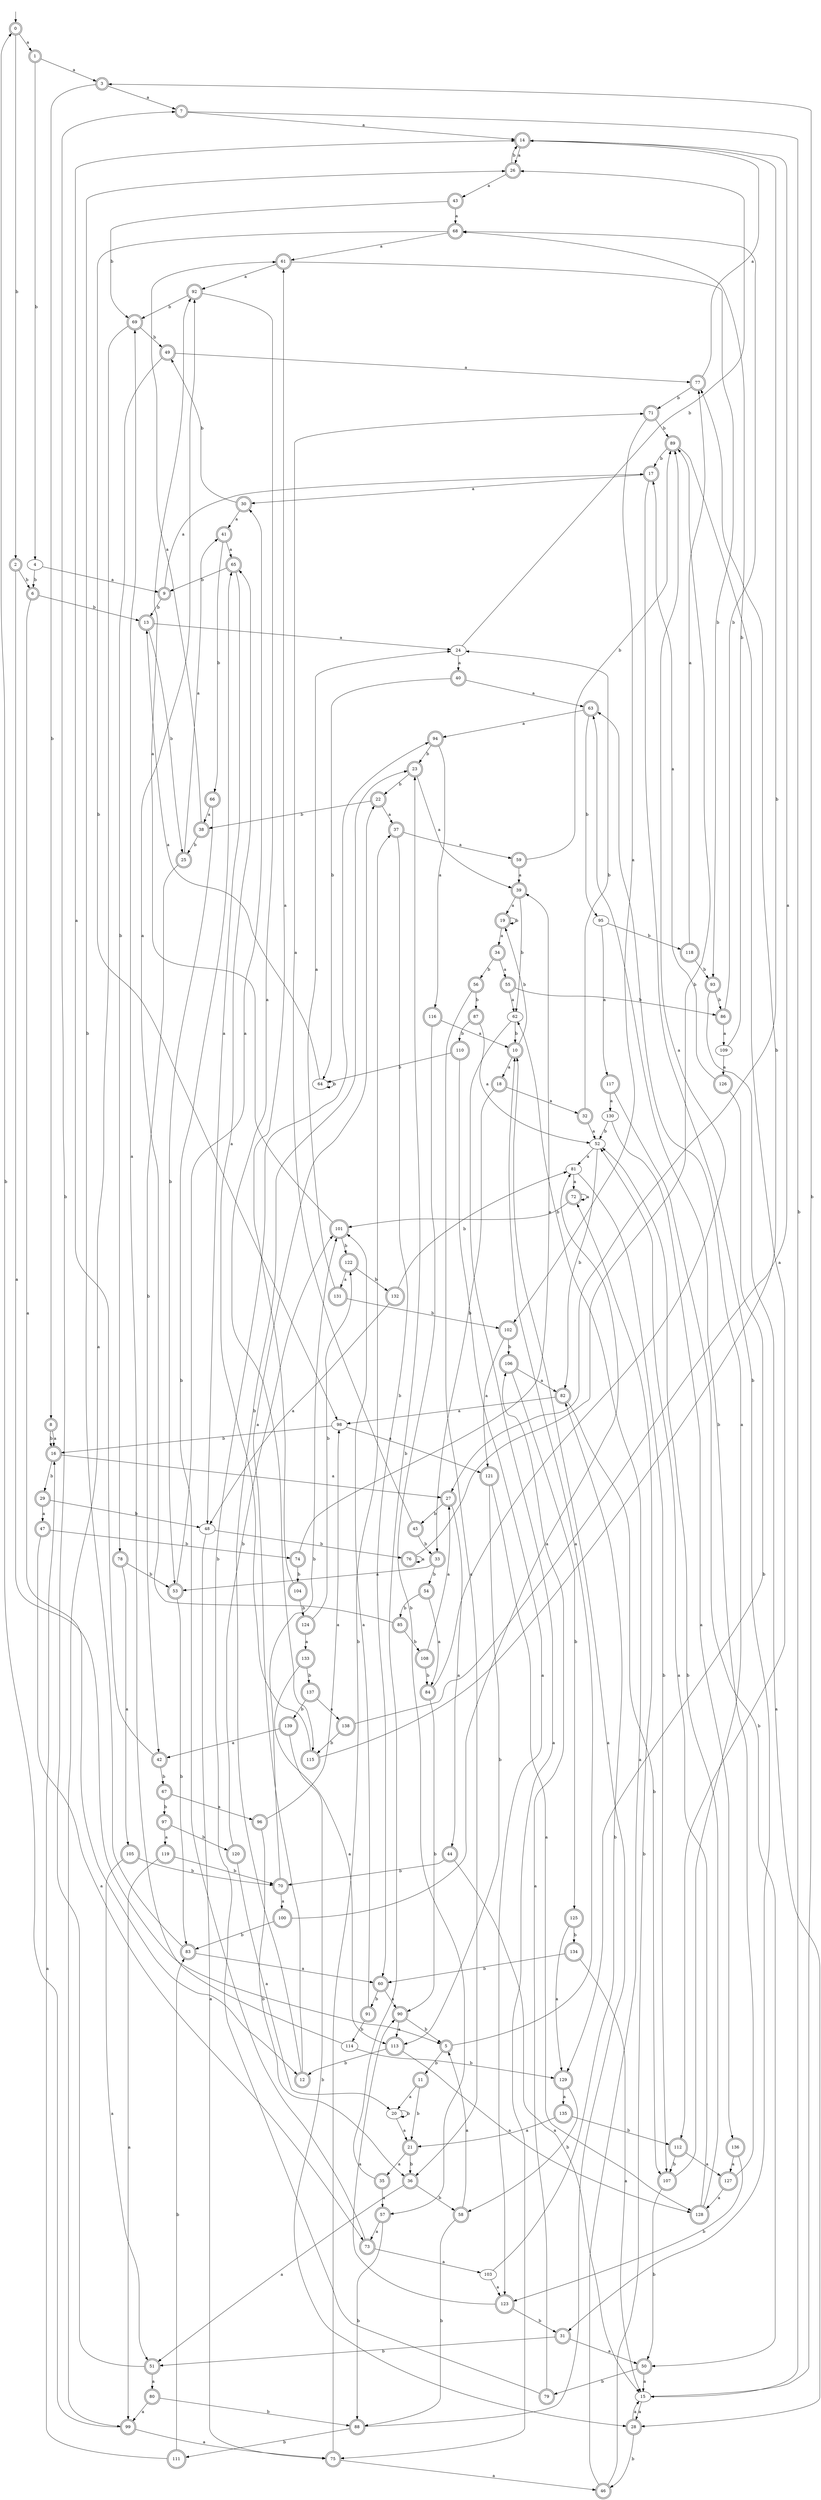 digraph RandomDFA {
  __start0 [label="", shape=none];
  __start0 -> 0 [label=""];
  0 [shape=circle] [shape=doublecircle]
  0 -> 1 [label="a"]
  0 -> 2 [label="b"]
  1 [shape=doublecircle]
  1 -> 3 [label="a"]
  1 -> 4 [label="b"]
  2 [shape=doublecircle]
  2 -> 5 [label="a"]
  2 -> 6 [label="b"]
  3 [shape=doublecircle]
  3 -> 7 [label="a"]
  3 -> 8 [label="b"]
  4
  4 -> 9 [label="a"]
  4 -> 6 [label="b"]
  5 [shape=doublecircle]
  5 -> 10 [label="a"]
  5 -> 11 [label="b"]
  6 [shape=doublecircle]
  6 -> 12 [label="a"]
  6 -> 13 [label="b"]
  7 [shape=doublecircle]
  7 -> 14 [label="a"]
  7 -> 15 [label="b"]
  8 [shape=doublecircle]
  8 -> 16 [label="a"]
  8 -> 16 [label="b"]
  9 [shape=doublecircle]
  9 -> 17 [label="a"]
  9 -> 13 [label="b"]
  10 [shape=doublecircle]
  10 -> 18 [label="a"]
  10 -> 19 [label="b"]
  11 [shape=doublecircle]
  11 -> 20 [label="a"]
  11 -> 21 [label="b"]
  12 [shape=doublecircle]
  12 -> 22 [label="a"]
  12 -> 23 [label="b"]
  13 [shape=doublecircle]
  13 -> 24 [label="a"]
  13 -> 25 [label="b"]
  14 [shape=doublecircle]
  14 -> 26 [label="a"]
  14 -> 27 [label="b"]
  15
  15 -> 28 [label="a"]
  15 -> 3 [label="b"]
  16 [shape=doublecircle]
  16 -> 27 [label="a"]
  16 -> 29 [label="b"]
  17 [shape=doublecircle]
  17 -> 30 [label="a"]
  17 -> 31 [label="b"]
  18 [shape=doublecircle]
  18 -> 32 [label="a"]
  18 -> 33 [label="b"]
  19 [shape=doublecircle]
  19 -> 34 [label="a"]
  19 -> 19 [label="b"]
  20
  20 -> 21 [label="a"]
  20 -> 20 [label="b"]
  21 [shape=doublecircle]
  21 -> 35 [label="a"]
  21 -> 36 [label="b"]
  22 [shape=doublecircle]
  22 -> 37 [label="a"]
  22 -> 38 [label="b"]
  23 [shape=doublecircle]
  23 -> 39 [label="a"]
  23 -> 22 [label="b"]
  24
  24 -> 40 [label="a"]
  24 -> 26 [label="b"]
  25 [shape=doublecircle]
  25 -> 41 [label="a"]
  25 -> 42 [label="b"]
  26 [shape=doublecircle]
  26 -> 43 [label="a"]
  26 -> 14 [label="b"]
  27 [shape=doublecircle]
  27 -> 44 [label="a"]
  27 -> 45 [label="b"]
  28 [shape=doublecircle]
  28 -> 15 [label="a"]
  28 -> 46 [label="b"]
  29 [shape=doublecircle]
  29 -> 47 [label="a"]
  29 -> 48 [label="b"]
  30 [shape=doublecircle]
  30 -> 41 [label="a"]
  30 -> 49 [label="b"]
  31 [shape=doublecircle]
  31 -> 50 [label="a"]
  31 -> 51 [label="b"]
  32 [shape=doublecircle]
  32 -> 52 [label="a"]
  32 -> 24 [label="b"]
  33 [shape=doublecircle]
  33 -> 53 [label="a"]
  33 -> 54 [label="b"]
  34 [shape=doublecircle]
  34 -> 55 [label="a"]
  34 -> 56 [label="b"]
  35 [shape=doublecircle]
  35 -> 57 [label="a"]
  35 -> 23 [label="b"]
  36 [shape=doublecircle]
  36 -> 51 [label="a"]
  36 -> 58 [label="b"]
  37 [shape=doublecircle]
  37 -> 59 [label="a"]
  37 -> 60 [label="b"]
  38 [shape=doublecircle]
  38 -> 61 [label="a"]
  38 -> 25 [label="b"]
  39 [shape=doublecircle]
  39 -> 19 [label="a"]
  39 -> 62 [label="b"]
  40 [shape=doublecircle]
  40 -> 63 [label="a"]
  40 -> 64 [label="b"]
  41 [shape=doublecircle]
  41 -> 65 [label="a"]
  41 -> 66 [label="b"]
  42 [shape=doublecircle]
  42 -> 14 [label="a"]
  42 -> 67 [label="b"]
  43 [shape=doublecircle]
  43 -> 68 [label="a"]
  43 -> 69 [label="b"]
  44 [shape=doublecircle]
  44 -> 15 [label="a"]
  44 -> 70 [label="b"]
  45 [shape=doublecircle]
  45 -> 71 [label="a"]
  45 -> 33 [label="b"]
  46 [shape=doublecircle]
  46 -> 62 [label="a"]
  46 -> 72 [label="b"]
  47 [shape=doublecircle]
  47 -> 73 [label="a"]
  47 -> 74 [label="b"]
  48
  48 -> 75 [label="a"]
  48 -> 76 [label="b"]
  49 [shape=doublecircle]
  49 -> 77 [label="a"]
  49 -> 78 [label="b"]
  50 [shape=doublecircle]
  50 -> 15 [label="a"]
  50 -> 79 [label="b"]
  51 [shape=doublecircle]
  51 -> 80 [label="a"]
  51 -> 7 [label="b"]
  52
  52 -> 81 [label="a"]
  52 -> 82 [label="b"]
  53 [shape=doublecircle]
  53 -> 30 [label="a"]
  53 -> 83 [label="b"]
  54 [shape=doublecircle]
  54 -> 84 [label="a"]
  54 -> 85 [label="b"]
  55 [shape=doublecircle]
  55 -> 62 [label="a"]
  55 -> 86 [label="b"]
  56 [shape=doublecircle]
  56 -> 36 [label="a"]
  56 -> 87 [label="b"]
  57 [shape=doublecircle]
  57 -> 73 [label="a"]
  57 -> 88 [label="b"]
  58 [shape=doublecircle]
  58 -> 5 [label="a"]
  58 -> 88 [label="b"]
  59 [shape=doublecircle]
  59 -> 39 [label="a"]
  59 -> 89 [label="b"]
  60 [shape=doublecircle]
  60 -> 90 [label="a"]
  60 -> 91 [label="b"]
  61 [shape=doublecircle]
  61 -> 92 [label="a"]
  61 -> 93 [label="b"]
  62
  62 -> 75 [label="a"]
  62 -> 10 [label="b"]
  63 [shape=doublecircle]
  63 -> 94 [label="a"]
  63 -> 95 [label="b"]
  64
  64 -> 13 [label="a"]
  64 -> 64 [label="b"]
  65 [shape=doublecircle]
  65 -> 48 [label="a"]
  65 -> 9 [label="b"]
  66 [shape=doublecircle]
  66 -> 38 [label="a"]
  66 -> 53 [label="b"]
  67 [shape=doublecircle]
  67 -> 96 [label="a"]
  67 -> 97 [label="b"]
  68 [shape=doublecircle]
  68 -> 61 [label="a"]
  68 -> 98 [label="b"]
  69 [shape=doublecircle]
  69 -> 99 [label="a"]
  69 -> 49 [label="b"]
  70 [shape=doublecircle]
  70 -> 100 [label="a"]
  70 -> 101 [label="b"]
  71 [shape=doublecircle]
  71 -> 102 [label="a"]
  71 -> 89 [label="b"]
  72 [shape=doublecircle]
  72 -> 72 [label="a"]
  72 -> 101 [label="b"]
  73 [shape=doublecircle]
  73 -> 103 [label="a"]
  73 -> 65 [label="b"]
  74 [shape=doublecircle]
  74 -> 39 [label="a"]
  74 -> 104 [label="b"]
  75 [shape=doublecircle]
  75 -> 46 [label="a"]
  75 -> 37 [label="b"]
  76 [shape=doublecircle]
  76 -> 76 [label="a"]
  76 -> 89 [label="b"]
  77 [shape=doublecircle]
  77 -> 14 [label="a"]
  77 -> 71 [label="b"]
  78 [shape=doublecircle]
  78 -> 105 [label="a"]
  78 -> 53 [label="b"]
  79 [shape=doublecircle]
  79 -> 106 [label="a"]
  79 -> 94 [label="b"]
  80 [shape=doublecircle]
  80 -> 99 [label="a"]
  80 -> 88 [label="b"]
  81
  81 -> 72 [label="a"]
  81 -> 107 [label="b"]
  82 [shape=doublecircle]
  82 -> 98 [label="a"]
  82 -> 107 [label="b"]
  83 [shape=doublecircle]
  83 -> 60 [label="a"]
  83 -> 26 [label="b"]
  84 [shape=doublecircle]
  84 -> 89 [label="a"]
  84 -> 90 [label="b"]
  85 [shape=doublecircle]
  85 -> 92 [label="a"]
  85 -> 108 [label="b"]
  86 [shape=doublecircle]
  86 -> 109 [label="a"]
  86 -> 68 [label="b"]
  87 [shape=doublecircle]
  87 -> 52 [label="a"]
  87 -> 110 [label="b"]
  88 [shape=doublecircle]
  88 -> 10 [label="a"]
  88 -> 111 [label="b"]
  89 [shape=doublecircle]
  89 -> 112 [label="a"]
  89 -> 17 [label="b"]
  90 [shape=doublecircle]
  90 -> 113 [label="a"]
  90 -> 5 [label="b"]
  91 [shape=doublecircle]
  91 -> 101 [label="a"]
  91 -> 114 [label="b"]
  92 [shape=doublecircle]
  92 -> 115 [label="a"]
  92 -> 69 [label="b"]
  93 [shape=doublecircle]
  93 -> 28 [label="a"]
  93 -> 86 [label="b"]
  94 [shape=doublecircle]
  94 -> 116 [label="a"]
  94 -> 23 [label="b"]
  95
  95 -> 117 [label="a"]
  95 -> 118 [label="b"]
  96 [shape=doublecircle]
  96 -> 98 [label="a"]
  96 -> 36 [label="b"]
  97 [shape=doublecircle]
  97 -> 119 [label="a"]
  97 -> 120 [label="b"]
  98
  98 -> 121 [label="a"]
  98 -> 16 [label="b"]
  99 [shape=doublecircle]
  99 -> 75 [label="a"]
  99 -> 0 [label="b"]
  100 [shape=doublecircle]
  100 -> 81 [label="a"]
  100 -> 83 [label="b"]
  101 [shape=doublecircle]
  101 -> 92 [label="a"]
  101 -> 122 [label="b"]
  102 [shape=doublecircle]
  102 -> 121 [label="a"]
  102 -> 106 [label="b"]
  103
  103 -> 123 [label="a"]
  103 -> 82 [label="b"]
  104 [shape=doublecircle]
  104 -> 61 [label="a"]
  104 -> 124 [label="b"]
  105 [shape=doublecircle]
  105 -> 51 [label="a"]
  105 -> 70 [label="b"]
  106 [shape=doublecircle]
  106 -> 82 [label="a"]
  106 -> 125 [label="b"]
  107 [shape=doublecircle]
  107 -> 63 [label="a"]
  107 -> 50 [label="b"]
  108 [shape=doublecircle]
  108 -> 27 [label="a"]
  108 -> 84 [label="b"]
  109
  109 -> 126 [label="a"]
  109 -> 68 [label="b"]
  110 [shape=doublecircle]
  110 -> 123 [label="a"]
  110 -> 64 [label="b"]
  111 [shape=doublecircle]
  111 -> 16 [label="a"]
  111 -> 83 [label="b"]
  112 [shape=doublecircle]
  112 -> 127 [label="a"]
  112 -> 107 [label="b"]
  113 [shape=doublecircle]
  113 -> 128 [label="a"]
  113 -> 12 [label="b"]
  114
  114 -> 69 [label="a"]
  114 -> 129 [label="b"]
  115 [shape=doublecircle]
  115 -> 65 [label="a"]
  115 -> 77 [label="b"]
  116 [shape=doublecircle]
  116 -> 10 [label="a"]
  116 -> 57 [label="b"]
  117 [shape=doublecircle]
  117 -> 130 [label="a"]
  117 -> 50 [label="b"]
  118 [shape=doublecircle]
  118 -> 77 [label="a"]
  118 -> 93 [label="b"]
  119 [shape=doublecircle]
  119 -> 99 [label="a"]
  119 -> 70 [label="b"]
  120 [shape=doublecircle]
  120 -> 20 [label="a"]
  120 -> 101 [label="b"]
  121 [shape=doublecircle]
  121 -> 128 [label="a"]
  121 -> 113 [label="b"]
  122 [shape=doublecircle]
  122 -> 131 [label="a"]
  122 -> 132 [label="b"]
  123 [shape=doublecircle]
  123 -> 90 [label="a"]
  123 -> 31 [label="b"]
  124 [shape=doublecircle]
  124 -> 133 [label="a"]
  124 -> 122 [label="b"]
  125 [shape=doublecircle]
  125 -> 129 [label="a"]
  125 -> 134 [label="b"]
  126 [shape=doublecircle]
  126 -> 17 [label="a"]
  126 -> 129 [label="b"]
  127 [shape=doublecircle]
  127 -> 128 [label="a"]
  127 -> 63 [label="b"]
  128 [shape=doublecircle]
  128 -> 52 [label="a"]
  128 -> 52 [label="b"]
  129 [shape=doublecircle]
  129 -> 135 [label="a"]
  129 -> 58 [label="b"]
  130
  130 -> 136 [label="a"]
  130 -> 52 [label="b"]
  131 [shape=doublecircle]
  131 -> 24 [label="a"]
  131 -> 102 [label="b"]
  132 [shape=doublecircle]
  132 -> 48 [label="a"]
  132 -> 81 [label="b"]
  133 [shape=doublecircle]
  133 -> 113 [label="a"]
  133 -> 137 [label="b"]
  134 [shape=doublecircle]
  134 -> 15 [label="a"]
  134 -> 60 [label="b"]
  135 [shape=doublecircle]
  135 -> 21 [label="a"]
  135 -> 112 [label="b"]
  136 [shape=doublecircle]
  136 -> 127 [label="a"]
  136 -> 123 [label="b"]
  137 [shape=doublecircle]
  137 -> 138 [label="a"]
  137 -> 139 [label="b"]
  138 [shape=doublecircle]
  138 -> 14 [label="a"]
  138 -> 115 [label="b"]
  139 [shape=doublecircle]
  139 -> 42 [label="a"]
  139 -> 28 [label="b"]
}
